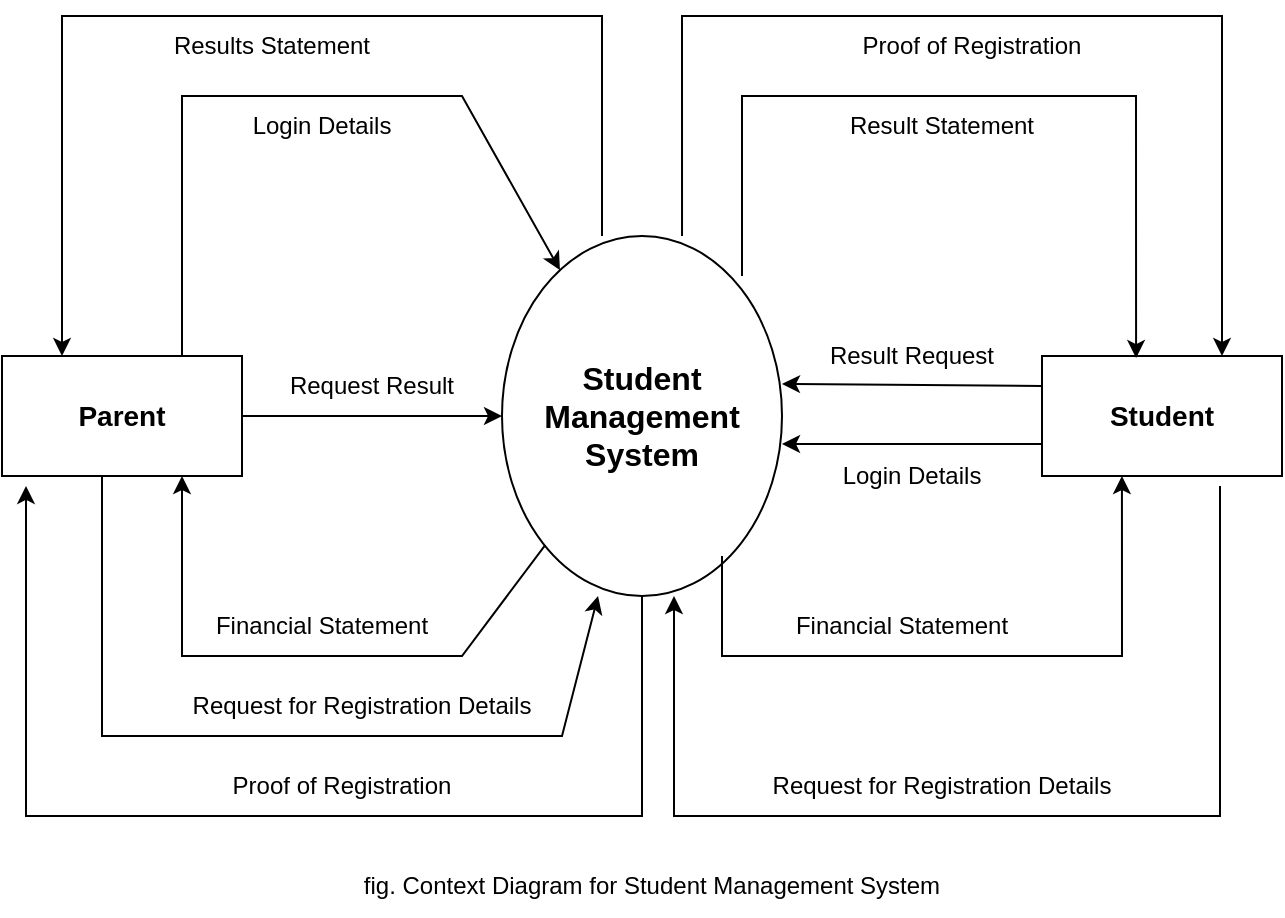 <mxfile version="24.4.13" type="google">
  <diagram name="Page-1" id="AL2AOhJ_GjJfXk_vL3J6">
    <mxGraphModel grid="1" page="1" gridSize="10" guides="1" tooltips="1" connect="1" arrows="1" fold="1" pageScale="1" pageWidth="850" pageHeight="1100" math="0" shadow="0">
      <root>
        <mxCell id="0" />
        <mxCell id="1" parent="0" />
        <mxCell id="aSOtQYvwBci0tMdPlB4H-2" value="" style="ellipse;whiteSpace=wrap;html=1;rotation=90;" vertex="1" parent="1">
          <mxGeometry x="310" y="170" width="180" height="140" as="geometry" />
        </mxCell>
        <mxCell id="aSOtQYvwBci0tMdPlB4H-3" value="&lt;div style=&quot;&quot;&gt;&lt;b style=&quot;background-color: initial;&quot;&gt;&lt;font style=&quot;font-size: 16px;&quot;&gt;Student Management System&lt;/font&gt;&lt;/b&gt;&lt;/div&gt;" style="text;strokeColor=none;align=center;fillColor=none;html=1;verticalAlign=middle;whiteSpace=wrap;rounded=0;" vertex="1" parent="1">
          <mxGeometry x="360" y="195" width="80" height="90" as="geometry" />
        </mxCell>
        <mxCell id="aSOtQYvwBci0tMdPlB4H-4" value="" style="rounded=0;whiteSpace=wrap;html=1;" vertex="1" parent="1">
          <mxGeometry x="600" y="210" width="120" height="60" as="geometry" />
        </mxCell>
        <mxCell id="aSOtQYvwBci0tMdPlB4H-5" value="" style="rounded=0;whiteSpace=wrap;html=1;" vertex="1" parent="1">
          <mxGeometry x="80" y="210" width="120" height="60" as="geometry" />
        </mxCell>
        <mxCell id="aSOtQYvwBci0tMdPlB4H-6" value="&lt;font style=&quot;font-size: 14px;&quot;&gt;&lt;b&gt;Parent&lt;/b&gt;&lt;/font&gt;" style="text;strokeColor=none;align=center;fillColor=none;html=1;verticalAlign=middle;whiteSpace=wrap;rounded=0;" vertex="1" parent="1">
          <mxGeometry x="110" y="225" width="60" height="30" as="geometry" />
        </mxCell>
        <mxCell id="aSOtQYvwBci0tMdPlB4H-7" value="&lt;font style=&quot;font-size: 14px;&quot;&gt;&lt;b&gt;Student&lt;/b&gt;&lt;/font&gt;" style="text;strokeColor=none;align=center;fillColor=none;html=1;verticalAlign=middle;whiteSpace=wrap;rounded=0;" vertex="1" parent="1">
          <mxGeometry x="630" y="225" width="60" height="30" as="geometry" />
        </mxCell>
        <mxCell id="aSOtQYvwBci0tMdPlB4H-8" value="" style="endArrow=classic;html=1;rounded=0;entryX=0.5;entryY=1;entryDx=0;entryDy=0;" edge="1" parent="1" target="aSOtQYvwBci0tMdPlB4H-2">
          <mxGeometry width="50" height="50" relative="1" as="geometry">
            <mxPoint x="200" y="240" as="sourcePoint" />
            <mxPoint x="250" y="190" as="targetPoint" />
          </mxGeometry>
        </mxCell>
        <mxCell id="aSOtQYvwBci0tMdPlB4H-9" value="Request Result" style="text;strokeColor=none;align=center;fillColor=none;html=1;verticalAlign=middle;whiteSpace=wrap;rounded=0;" vertex="1" parent="1">
          <mxGeometry x="210" y="210" width="110" height="30" as="geometry" />
        </mxCell>
        <mxCell id="aSOtQYvwBci0tMdPlB4H-10" value="" style="endArrow=classic;html=1;rounded=0;entryX=0.5;entryY=0;entryDx=0;entryDy=0;" edge="1" parent="1">
          <mxGeometry width="50" height="50" relative="1" as="geometry">
            <mxPoint x="600" y="254" as="sourcePoint" />
            <mxPoint x="470" y="254" as="targetPoint" />
          </mxGeometry>
        </mxCell>
        <mxCell id="aSOtQYvwBci0tMdPlB4H-11" value="" style="endArrow=classic;html=1;rounded=0;" edge="1" parent="1">
          <mxGeometry width="50" height="50" relative="1" as="geometry">
            <mxPoint x="600" y="225" as="sourcePoint" />
            <mxPoint x="470" y="224" as="targetPoint" />
          </mxGeometry>
        </mxCell>
        <mxCell id="aSOtQYvwBci0tMdPlB4H-12" value="Result Request" style="text;strokeColor=none;align=center;fillColor=none;html=1;verticalAlign=middle;whiteSpace=wrap;rounded=0;" vertex="1" parent="1">
          <mxGeometry x="490" y="195" width="90" height="30" as="geometry" />
        </mxCell>
        <mxCell id="aSOtQYvwBci0tMdPlB4H-13" value="Login Details" style="text;strokeColor=none;align=center;fillColor=none;html=1;verticalAlign=middle;whiteSpace=wrap;rounded=0;" vertex="1" parent="1">
          <mxGeometry x="485" y="255" width="100" height="30" as="geometry" />
        </mxCell>
        <mxCell id="aSOtQYvwBci0tMdPlB4H-14" value="" style="endArrow=classic;html=1;rounded=0;" edge="1" parent="1" target="aSOtQYvwBci0tMdPlB4H-2">
          <mxGeometry width="50" height="50" relative="1" as="geometry">
            <mxPoint x="170" y="210" as="sourcePoint" />
            <mxPoint x="340" y="80" as="targetPoint" />
            <Array as="points">
              <mxPoint x="170" y="80" />
              <mxPoint x="310" y="80" />
            </Array>
          </mxGeometry>
        </mxCell>
        <mxCell id="aSOtQYvwBci0tMdPlB4H-15" value="Login Details" style="text;strokeColor=none;align=center;fillColor=none;html=1;verticalAlign=middle;whiteSpace=wrap;rounded=0;" vertex="1" parent="1">
          <mxGeometry x="200" y="80" width="80" height="30" as="geometry" />
        </mxCell>
        <mxCell id="aSOtQYvwBci0tMdPlB4H-16" value="" style="endArrow=classic;html=1;rounded=0;entryX=0.25;entryY=0;entryDx=0;entryDy=0;" edge="1" parent="1" target="aSOtQYvwBci0tMdPlB4H-5">
          <mxGeometry width="50" height="50" relative="1" as="geometry">
            <mxPoint x="380" y="150" as="sourcePoint" />
            <mxPoint x="100" y="40" as="targetPoint" />
            <Array as="points">
              <mxPoint x="380" y="40" />
              <mxPoint x="110" y="40" />
            </Array>
          </mxGeometry>
        </mxCell>
        <mxCell id="aSOtQYvwBci0tMdPlB4H-18" value="Results Statement" style="text;strokeColor=none;align=center;fillColor=none;html=1;verticalAlign=middle;whiteSpace=wrap;rounded=0;" vertex="1" parent="1">
          <mxGeometry x="160" y="40" width="110" height="30" as="geometry" />
        </mxCell>
        <mxCell id="aSOtQYvwBci0tMdPlB4H-19" value="" style="endArrow=classic;html=1;rounded=0;exitX=0;exitY=0.357;exitDx=0;exitDy=0;exitPerimeter=0;entryX=0.75;entryY=0;entryDx=0;entryDy=0;" edge="1" parent="1" source="aSOtQYvwBci0tMdPlB4H-2" target="aSOtQYvwBci0tMdPlB4H-4">
          <mxGeometry width="50" height="50" relative="1" as="geometry">
            <mxPoint x="450" y="140" as="sourcePoint" />
            <mxPoint x="555" y="180" as="targetPoint" />
            <Array as="points">
              <mxPoint x="420" y="40" />
              <mxPoint x="690" y="40" />
            </Array>
          </mxGeometry>
        </mxCell>
        <mxCell id="aSOtQYvwBci0tMdPlB4H-20" value="Proof of Registration" style="text;strokeColor=none;align=center;fillColor=none;html=1;verticalAlign=middle;whiteSpace=wrap;rounded=0;" vertex="1" parent="1">
          <mxGeometry x="500" y="40" width="130" height="30" as="geometry" />
        </mxCell>
        <mxCell id="aSOtQYvwBci0tMdPlB4H-21" value="" style="endArrow=classic;html=1;rounded=0;entryX=0.392;entryY=0.017;entryDx=0;entryDy=0;entryPerimeter=0;" edge="1" parent="1" target="aSOtQYvwBci0tMdPlB4H-4">
          <mxGeometry width="50" height="50" relative="1" as="geometry">
            <mxPoint x="450" y="170" as="sourcePoint" />
            <mxPoint x="640" y="80" as="targetPoint" />
            <Array as="points">
              <mxPoint x="450" y="80" />
              <mxPoint x="647" y="80" />
            </Array>
          </mxGeometry>
        </mxCell>
        <mxCell id="aSOtQYvwBci0tMdPlB4H-22" value="Result Statement" style="text;strokeColor=none;align=center;fillColor=none;html=1;verticalAlign=middle;whiteSpace=wrap;rounded=0;" vertex="1" parent="1">
          <mxGeometry x="490" y="80" width="120" height="30" as="geometry" />
        </mxCell>
        <mxCell id="aSOtQYvwBci0tMdPlB4H-23" value="" style="endArrow=classic;html=1;rounded=0;" edge="1" parent="1" source="aSOtQYvwBci0tMdPlB4H-2">
          <mxGeometry width="50" height="50" relative="1" as="geometry">
            <mxPoint x="360" y="360" as="sourcePoint" />
            <mxPoint x="170" y="270" as="targetPoint" />
            <Array as="points">
              <mxPoint x="310" y="360" />
              <mxPoint x="170" y="360" />
            </Array>
          </mxGeometry>
        </mxCell>
        <mxCell id="aSOtQYvwBci0tMdPlB4H-25" value="Financial Statement" style="text;strokeColor=none;align=center;fillColor=none;html=1;verticalAlign=middle;whiteSpace=wrap;rounded=0;" vertex="1" parent="1">
          <mxGeometry x="180" y="330" width="120" height="30" as="geometry" />
        </mxCell>
        <mxCell id="aSOtQYvwBci0tMdPlB4H-26" value="Request for Registration Details" style="text;strokeColor=none;align=center;fillColor=none;html=1;verticalAlign=middle;whiteSpace=wrap;rounded=0;" vertex="1" parent="1">
          <mxGeometry x="160" y="370" width="200" height="30" as="geometry" />
        </mxCell>
        <mxCell id="aSOtQYvwBci0tMdPlB4H-27" value="" style="endArrow=classic;html=1;rounded=0;entryX=1;entryY=0.657;entryDx=0;entryDy=0;entryPerimeter=0;" edge="1" parent="1" target="aSOtQYvwBci0tMdPlB4H-2">
          <mxGeometry width="50" height="50" relative="1" as="geometry">
            <mxPoint x="130" y="270" as="sourcePoint" />
            <mxPoint x="370" y="400" as="targetPoint" />
            <Array as="points">
              <mxPoint x="130" y="400" />
              <mxPoint x="360" y="400" />
            </Array>
          </mxGeometry>
        </mxCell>
        <mxCell id="aSOtQYvwBci0tMdPlB4H-29" value="" style="endArrow=classic;html=1;rounded=0;entryX=0.1;entryY=1.083;entryDx=0;entryDy=0;entryPerimeter=0;" edge="1" parent="1" target="aSOtQYvwBci0tMdPlB4H-5">
          <mxGeometry width="50" height="50" relative="1" as="geometry">
            <mxPoint x="400" y="330" as="sourcePoint" />
            <mxPoint x="90" y="440" as="targetPoint" />
            <Array as="points">
              <mxPoint x="400" y="440" />
              <mxPoint x="92" y="440" />
            </Array>
          </mxGeometry>
        </mxCell>
        <mxCell id="aSOtQYvwBci0tMdPlB4H-30" value="Proof of Registration" style="text;strokeColor=none;align=center;fillColor=none;html=1;verticalAlign=middle;whiteSpace=wrap;rounded=0;" vertex="1" parent="1">
          <mxGeometry x="180" y="410" width="140" height="30" as="geometry" />
        </mxCell>
        <mxCell id="aSOtQYvwBci0tMdPlB4H-31" value="" style="endArrow=classic;html=1;rounded=0;entryX=0.333;entryY=1;entryDx=0;entryDy=0;entryPerimeter=0;" edge="1" parent="1" target="aSOtQYvwBci0tMdPlB4H-4">
          <mxGeometry width="50" height="50" relative="1" as="geometry">
            <mxPoint x="440" y="310" as="sourcePoint" />
            <mxPoint x="620" y="360" as="targetPoint" />
            <Array as="points">
              <mxPoint x="440" y="360" />
              <mxPoint x="640" y="360" />
            </Array>
          </mxGeometry>
        </mxCell>
        <mxCell id="aSOtQYvwBci0tMdPlB4H-32" value="Financial Statement" style="text;strokeColor=none;align=center;fillColor=none;html=1;verticalAlign=middle;whiteSpace=wrap;rounded=0;" vertex="1" parent="1">
          <mxGeometry x="470" y="330" width="120" height="30" as="geometry" />
        </mxCell>
        <mxCell id="aSOtQYvwBci0tMdPlB4H-33" value="" style="endArrow=classic;html=1;rounded=0;" edge="1" parent="1">
          <mxGeometry width="50" height="50" relative="1" as="geometry">
            <mxPoint x="689" y="275" as="sourcePoint" />
            <mxPoint x="416" y="330" as="targetPoint" />
            <Array as="points">
              <mxPoint x="689" y="440" />
              <mxPoint x="416" y="440" />
            </Array>
          </mxGeometry>
        </mxCell>
        <mxCell id="aSOtQYvwBci0tMdPlB4H-34" value="Request for Registration Details" style="text;strokeColor=none;align=center;fillColor=none;html=1;verticalAlign=middle;whiteSpace=wrap;rounded=0;" vertex="1" parent="1">
          <mxGeometry x="450" y="410" width="200" height="30" as="geometry" />
        </mxCell>
        <mxCell id="aSOtQYvwBci0tMdPlB4H-35" value="fig. Context Diagram for Student Management System" style="text;strokeColor=none;align=center;fillColor=none;html=1;verticalAlign=middle;whiteSpace=wrap;rounded=0;" vertex="1" parent="1">
          <mxGeometry x="240" y="460" width="330" height="30" as="geometry" />
        </mxCell>
      </root>
    </mxGraphModel>
  </diagram>
</mxfile>
